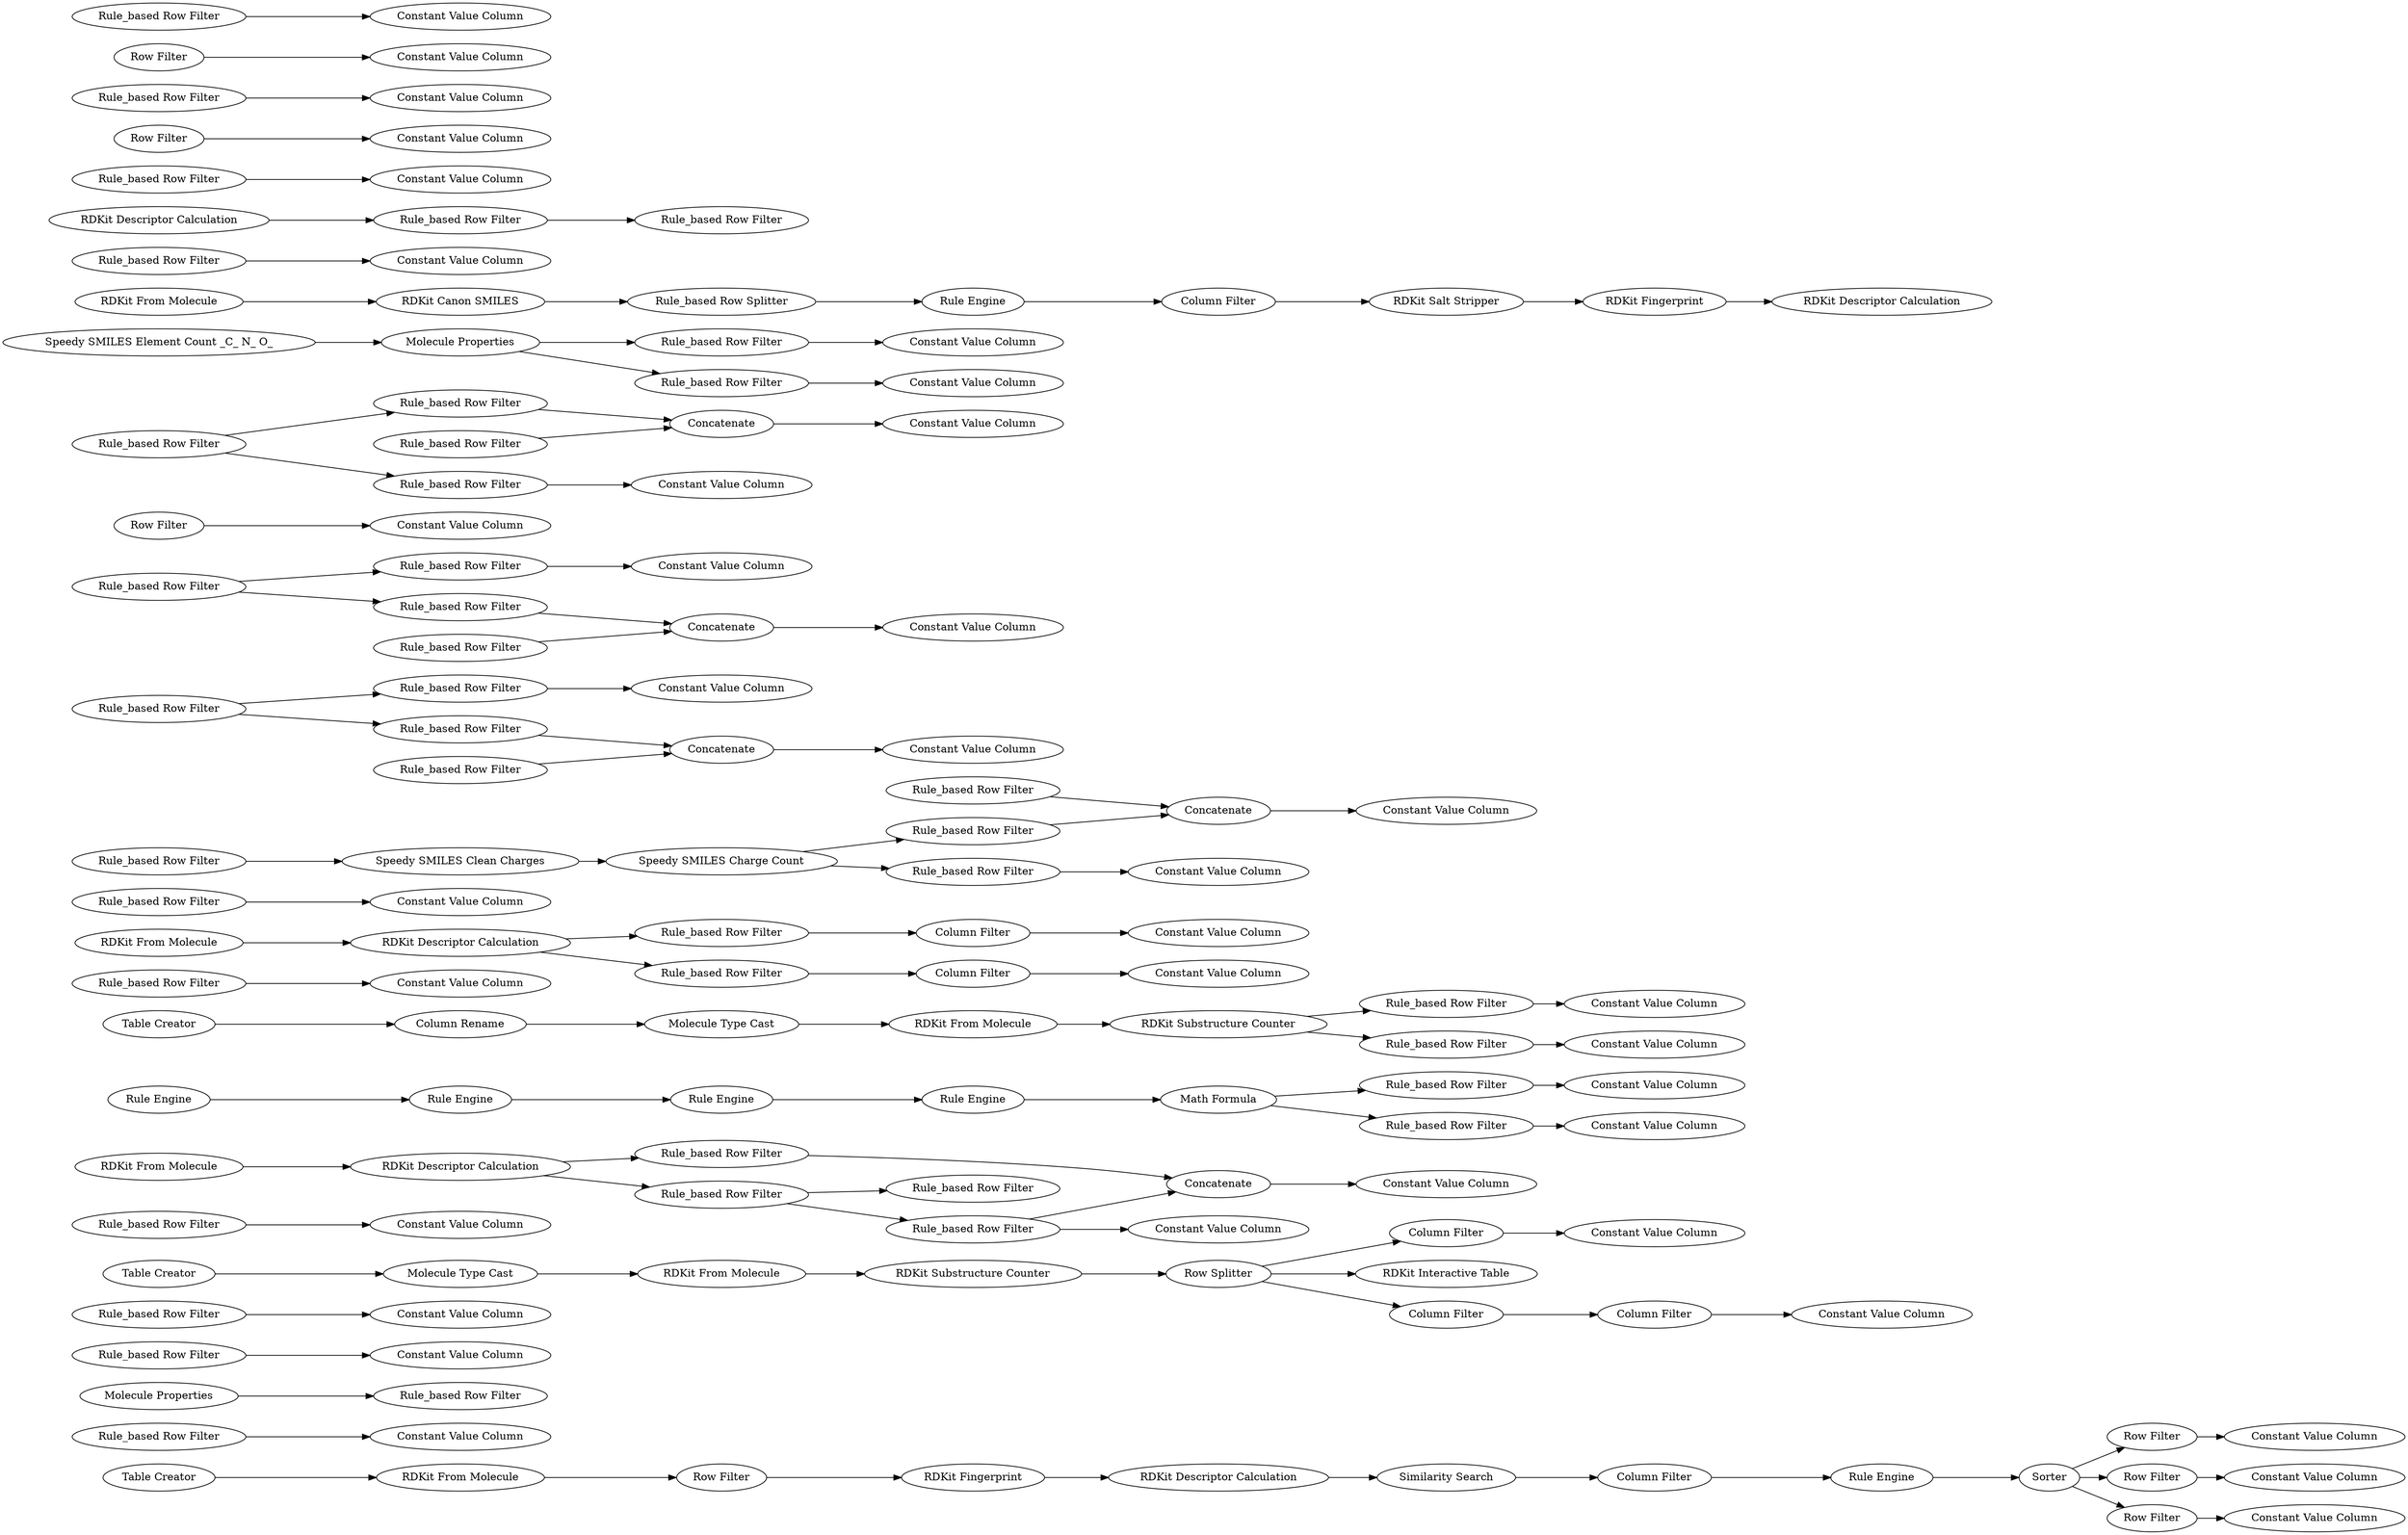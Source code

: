 digraph {
	"-7454149726388464951_3" [label="RDKit Fingerprint"]
	"-808719736660090161_1160" [label="Constant Value Column"]
	"-8826429928225229173_1132" [label="Constant Value Column"]
	"4346622144950443866_1279" [label="Molecule Properties"]
	"4831334245140053085_961" [label="Rule_based Row Filter"]
	"-808719736660090161_1157" [label="Constant Value Column"]
	"-6302055816044036034_1118" [label="Column Filter"]
	"4466361671216348205_1167" [label="Constant Value Column"]
	"-8713711654878993371_1167" [label="Constant Value Column"]
	"-8713711654878993371_1173" [label="Constant Value Column"]
	"-8713711654878993371_931" [label="RDKit From Molecule"]
	"-5030052720089790943_937" [label="Rule Engine"]
	"-8254677125421013158_919" [label="Rule_based Row Filter"]
	"-7230992971107053662_941" [label="Rule_based Row Filter"]
	"-8254677125421013158_1104" [label="Constant Value Column"]
	"-8254677125421013158_920" [label="Rule_based Row Filter"]
	"-5030052720089790943_938" [label="Rule Engine"]
	"-5030052720089790943_934" [label="Rule Engine"]
	"-5030052720089790943_939" [label="Math Formula"]
	"-4409815244039848919_1203" [label="Rule_based Row Filter"]
	"-8254677125421013158_911" [label="Table Creator"]
	"-5030052720089790943_936" [label="Rule Engine"]
	"-7230992971107053662_1166" [label="Rule_based Row Filter"]
	"-4738265104113945507_947" [label="Speedy SMILES Clean Charges"]
	"-5024046026299129239_1173" [label="Constant Value Column"]
	"-6302055816044036034_1120" [label="Constant Value Column"]
	"-5030052720089790943_941" [label="Rule_based Row Filter"]
	"-4409815244039848919_1173" [label="Constant Value Column"]
	"-8713711654878993371_932" [label="RDKit Descriptor Calculation"]
	"-4738265104113945507_942" [label="Rule_based Row Filter"]
	"-8254677125421013158_908" [label="Column Rename"]
	"1922089070822882347_956" [label="Rule_based Row Filter"]
	"-1513623654422975960_855" [label="Row Filter"]
	"-5530887359790939693_1119" [label="Constant Value Column"]
	"-808719736660090161_1156" [label="Rule_based Row Filter"]
	"-4738265104113945507_948" [label="Rule_based Row Filter"]
	"-7051890387286534481_1185" [label=Concatenate]
	"1922089070822882347_1209" [label="Rule_based Row Filter"]
	"-4738265104113945507_1123" [label="Rule_based Row Filter"]
	"7326763015189752651_968" [label="Molecule Properties"]
	"1922089070822882347_1212" [label=Concatenate]
	"-8254677125421013158_909" [label="Molecule Type Cast"]
	"-5530887359790939693_1141" [label="Row Filter"]
	"1922089070822882347_1173" [label="Constant Value Column"]
	"-5030052720089790943_1152" [label="Constant Value Column"]
	"-8713711654878993371_1194" [label="Rule_based Row Filter"]
	"-4409815244039848919_957" [label="RDKit From Molecule"]
	"-6302055816044036034_74" [label="Table Creator"]
	"-4409815244039848919_1174" [label="Column Filter"]
	"-8826429928225229173_856" [label="Row Filter"]
	"-8254677125421013158_910" [label="RDKit From Molecule"]
	"-7230992971107053662_1150" [label="Constant Value Column"]
	"1922089070822882347_1167" [label="Constant Value Column"]
	"-4409815244039848919_1167" [label="Constant Value Column"]
	"-4738265104113945507_1113" [label="Constant Value Column"]
	"-7051890387286534481_1173" [label="Constant Value Column"]
	"4466361671216348205_1166" [label="Rule_based Row Filter"]
	"1922089070822882347_1210" [label="Rule_based Row Filter"]
	"5550818699547223769_1095" [label="Column Filter"]
	"-1450149038293962233_961" [label="Rule_based Row Filter"]
	"-5024046026299129239_962" [label="Rule_based Row Filter"]
	"-7454149726388464951_841" [label="Rule Engine"]
	"-1450149038293962233_1173" [label="Constant Value Column"]
	"-5024046026299129239_1273" [label="Rule_based Row Filter"]
	"7326763015189752651_1174" [label="Rule_based Row Filter"]
	"275269016264780416_1284" [label="Rule_based Row Filter"]
	"-1450149038293962233_1177" [label="Rule_based Row Filter"]
	"-5530887359790939693_1142" [label="Constant Value Column"]
	"-7454149726388464951_854" [label="Row Filter"]
	"-6302055816044036034_58" [label="RDKit From Molecule"]
	"-4409815244039848919_956" [label="Rule_based Row Filter"]
	"-6302055816044036034_75" [label="Molecule Type Cast"]
	"-5024046026299129239_1167" [label="Constant Value Column"]
	"5550818699547223769_1093" [label="Rule Engine"]
	"4831334245140053085_1173" [label="Constant Value Column"]
	"-8713711654878993371_1196" [label=Concatenate]
	"-7051890387286534481_1184" [label="Rule_based Row Filter"]
	"-8713711654878993371_1193" [label="Rule_based Row Filter"]
	"-5030052720089790943_1154" [label="Constant Value Column"]
	"-4738265104113945507_944" [label="Speedy SMILES Charge Count"]
	"-7454149726388464951_2" [label="RDKit From Molecule"]
	"5550818699547223769_1090" [label="Rule_based Row Splitter"]
	"-1513623654422975960_1135" [label="Row Filter"]
	"-8254677125421013158_913" [label="RDKit Substructure Counter"]
	"-7051890387286534481_962" [label="Rule_based Row Filter"]
	"-7454149726388464951_836" [label="Similarity Search"]
	"-4738265104113945507_1112" [label="Constant Value Column"]
	"-8713711654878993371_1195" [label="Rule_based Row Filter"]
	"7326763015189752651_1173" [label="Constant Value Column"]
	"4466361671216348205_961" [label="Rule_based Row Filter"]
	"-8713711654878993371_941" [label="Rule_based Row Filter"]
	"-7454149726388464951_850" [label="Table Creator"]
	"5550818699547223769_851" [label="RDKit Fingerprint"]
	"-4409815244039848919_958" [label="RDKit Descriptor Calculation"]
	"-1513623654422975960_1138" [label="Constant Value Column"]
	"-5030052720089790943_1147" [label="Rule_based Row Filter"]
	"-6302055816044036034_57" [label="RDKit Substructure Counter"]
	"-7051890387286534481_1183" [label="Rule_based Row Filter"]
	"-8826429928225229173_1129" [label="Constant Value Column"]
	"-7051890387286534481_1167" [label="Constant Value Column"]
	"-6302055816044036034_1121" [label="Column Filter"]
	"4831334245140053085_1179" [label="Rule_based Row Filter"]
	"4466361671216348205_1150" [label="Constant Value Column"]
	"-7230992971107053662_1258" [label="Constant Value Column"]
	"-1513623654422975960_1136" [label="Constant Value Column"]
	"275269016264780416_1285" [label="Rule_based Row Filter"]
	"-4738265104113945507_1124" [label=Concatenate]
	"7326763015189752651_966" [label="Speedy SMILES Element Count _C_ N_ O_"]
	"5550818699547223769_932" [label="RDKit Descriptor Calculation"]
	"-6302055816044036034_1119" [label="Constant Value Column"]
	"1922089070822882347_1211" [label="Rule_based Row Filter"]
	"4831334245140053085_1167" [label="Constant Value Column"]
	"5550818699547223769_931" [label="RDKit From Molecule"]
	"-7051890387286534481_961" [label="Rule_based Row Filter"]
	"-808719736660090161_1022" [label="Rule_based Row Filter"]
	"-5024046026299129239_1185" [label=Concatenate]
	"-6302055816044036034_73" [label="Row Splitter"]
	"7326763015189752651_961" [label="Rule_based Row Filter"]
	"-8826429928225229173_1128" [label="Row Filter"]
	"-1450149038293962233_1167" [label="Constant Value Column"]
	"-7454149726388464951_853" [label="Column Filter"]
	"5550818699547223769_1092" [label="RDKit Canon SMILES"]
	"-5530887359790939693_857" [label="Row Filter"]
	"-7454149726388464951_838" [label=Sorter]
	"4346622144950443866_1280" [label="Rule_based Row Filter"]
	"275269016264780416_1283" [label="RDKit Descriptor Calculation"]
	"5550818699547223769_1244" [label="RDKit Salt Stripper"]
	"-6302055816044036034_72" [label="RDKit Interactive Table"]
	"-5024046026299129239_961" [label="Rule_based Row Filter"]
	"-4409815244039848919_1168" [label="Column Filter"]
	"-6302055816044036034_76" [label="Column Filter"]
	"7326763015189752651_1167" [label="Constant Value Column"]
	"-5024046026299129239_1272" [label="Rule_based Row Filter"]
	"-7454149726388464951_847" [label="RDKit Descriptor Calculation"]
	"-8254677125421013158_1101" [label="Constant Value Column"]
	"-4738265104113945507_1114" [label="Rule_based Row Filter"]
	"-7454149726388464951_853" -> "-7454149726388464951_841"
	"-8713711654878993371_1195" -> "-8713711654878993371_1173"
	"-4409815244039848919_1168" -> "-4409815244039848919_1167"
	"-7051890387286534481_961" -> "-7051890387286534481_1184"
	"-1513623654422975960_1135" -> "-1513623654422975960_1138"
	"-7454149726388464951_850" -> "-7454149726388464951_2"
	"-4738265104113945507_1114" -> "-4738265104113945507_1124"
	"-4738265104113945507_1124" -> "-4738265104113945507_1113"
	"-6302055816044036034_73" -> "-6302055816044036034_76"
	"-7454149726388464951_841" -> "-7454149726388464951_838"
	"-1450149038293962233_1177" -> "-1450149038293962233_1167"
	"-7051890387286534481_1183" -> "-7051890387286534481_1185"
	"5550818699547223769_1244" -> "5550818699547223769_851"
	"-5030052720089790943_934" -> "-5030052720089790943_936"
	"5550818699547223769_851" -> "5550818699547223769_932"
	"-6302055816044036034_73" -> "-6302055816044036034_72"
	"-5024046026299129239_962" -> "-5024046026299129239_1173"
	"7326763015189752651_966" -> "7326763015189752651_968"
	"5550818699547223769_931" -> "5550818699547223769_1092"
	"1922089070822882347_956" -> "1922089070822882347_1209"
	"-7454149726388464951_838" -> "-1513623654422975960_855"
	"-8713711654878993371_941" -> "-8713711654878993371_1193"
	"-4409815244039848919_1203" -> "-4409815244039848919_1168"
	"4831334245140053085_1179" -> "4831334245140053085_1167"
	"1922089070822882347_956" -> "1922089070822882347_1211"
	"-4409815244039848919_957" -> "-4409815244039848919_958"
	"-5030052720089790943_938" -> "-5030052720089790943_939"
	"4466361671216348205_961" -> "4466361671216348205_1150"
	"-4409815244039848919_958" -> "-4409815244039848919_956"
	"-7454149726388464951_2" -> "-7454149726388464951_854"
	"-7051890387286534481_962" -> "-7051890387286534481_1173"
	"-7454149726388464951_836" -> "-7454149726388464951_853"
	"-8254677125421013158_909" -> "-8254677125421013158_910"
	"-7051890387286534481_961" -> "-7051890387286534481_962"
	"4466361671216348205_1166" -> "4466361671216348205_1167"
	"7326763015189752651_961" -> "7326763015189752651_1173"
	"-5030052720089790943_936" -> "-5030052720089790943_937"
	"-8713711654878993371_1195" -> "-8713711654878993371_1196"
	"-4409815244039848919_956" -> "-4409815244039848919_1174"
	"1922089070822882347_1210" -> "1922089070822882347_1212"
	"-7230992971107053662_1166" -> "-7230992971107053662_1258"
	"-7454149726388464951_854" -> "-7454149726388464951_3"
	"-8254677125421013158_908" -> "-8254677125421013158_909"
	"-4738265104113945507_944" -> "-4738265104113945507_948"
	"-5030052720089790943_937" -> "-5030052720089790943_938"
	"-5024046026299129239_961" -> "-5024046026299129239_962"
	"-8254677125421013158_913" -> "-8254677125421013158_920"
	"-8713711654878993371_932" -> "-8713711654878993371_1194"
	"-4409815244039848919_1174" -> "-4409815244039848919_1173"
	"-5030052720089790943_939" -> "-5030052720089790943_1147"
	"-6302055816044036034_76" -> "-6302055816044036034_1121"
	"-8713711654878993371_1194" -> "-8713711654878993371_1196"
	"5550818699547223769_1093" -> "5550818699547223769_1095"
	"-8713711654878993371_941" -> "-8713711654878993371_1195"
	"-6302055816044036034_73" -> "-6302055816044036034_1118"
	"4346622144950443866_1279" -> "4346622144950443866_1280"
	"4831334245140053085_961" -> "4831334245140053085_1173"
	"-8254677125421013158_911" -> "-8254677125421013158_908"
	"7326763015189752651_968" -> "7326763015189752651_1174"
	"7326763015189752651_1174" -> "7326763015189752651_1167"
	"1922089070822882347_1209" -> "1922089070822882347_1173"
	"5550818699547223769_1092" -> "5550818699547223769_1090"
	"-6302055816044036034_57" -> "-6302055816044036034_73"
	"-8826429928225229173_856" -> "-8826429928225229173_1132"
	"-808719736660090161_1156" -> "-808719736660090161_1160"
	"-4738265104113945507_1123" -> "-4738265104113945507_1124"
	"-808719736660090161_1022" -> "-808719736660090161_1157"
	"-4738265104113945507_944" -> "-4738265104113945507_1114"
	"-8254677125421013158_919" -> "-8254677125421013158_1104"
	"-7051890387286534481_1185" -> "-7051890387286534481_1167"
	"-5024046026299129239_961" -> "-5024046026299129239_1273"
	"-8254677125421013158_920" -> "-8254677125421013158_1101"
	"275269016264780416_1283" -> "275269016264780416_1284"
	"-8713711654878993371_931" -> "-8713711654878993371_932"
	"-7454149726388464951_847" -> "-7454149726388464951_836"
	"-5024046026299129239_1272" -> "-5024046026299129239_1185"
	"-8254677125421013158_913" -> "-8254677125421013158_919"
	"-5530887359790939693_857" -> "-5530887359790939693_1119"
	"275269016264780416_1284" -> "275269016264780416_1285"
	"-6302055816044036034_74" -> "-6302055816044036034_75"
	"-4409815244039848919_958" -> "-4409815244039848919_1203"
	"-7051890387286534481_1184" -> "-7051890387286534481_1185"
	"-7230992971107053662_941" -> "-7230992971107053662_1150"
	"-5024046026299129239_1185" -> "-5024046026299129239_1167"
	"-8713711654878993371_932" -> "-8713711654878993371_941"
	"-7454149726388464951_3" -> "-7454149726388464951_847"
	"-6302055816044036034_1118" -> "-6302055816044036034_1120"
	"-4738265104113945507_948" -> "-4738265104113945507_1112"
	"7326763015189752651_968" -> "7326763015189752651_961"
	"-1450149038293962233_961" -> "-1450149038293962233_1173"
	"-8713711654878993371_1196" -> "-8713711654878993371_1167"
	"-5530887359790939693_1141" -> "-5530887359790939693_1142"
	"-6302055816044036034_75" -> "-6302055816044036034_58"
	"5550818699547223769_1095" -> "5550818699547223769_1244"
	"-8826429928225229173_1128" -> "-8826429928225229173_1129"
	"1922089070822882347_1212" -> "1922089070822882347_1167"
	"-7454149726388464951_838" -> "-8826429928225229173_856"
	"-5030052720089790943_941" -> "-5030052720089790943_1154"
	"5550818699547223769_1090" -> "5550818699547223769_1093"
	"-4738265104113945507_947" -> "-4738265104113945507_944"
	"1922089070822882347_1211" -> "1922089070822882347_1212"
	"-8254677125421013158_910" -> "-8254677125421013158_913"
	"-6302055816044036034_1121" -> "-6302055816044036034_1119"
	"-1513623654422975960_855" -> "-1513623654422975960_1136"
	"-5030052720089790943_1147" -> "-5030052720089790943_1152"
	"-5030052720089790943_939" -> "-5030052720089790943_941"
	"-4738265104113945507_942" -> "-4738265104113945507_947"
	"-7454149726388464951_838" -> "-5530887359790939693_1141"
	"-5024046026299129239_1273" -> "-5024046026299129239_1185"
	"-6302055816044036034_58" -> "-6302055816044036034_57"
	rankdir=LR
}
